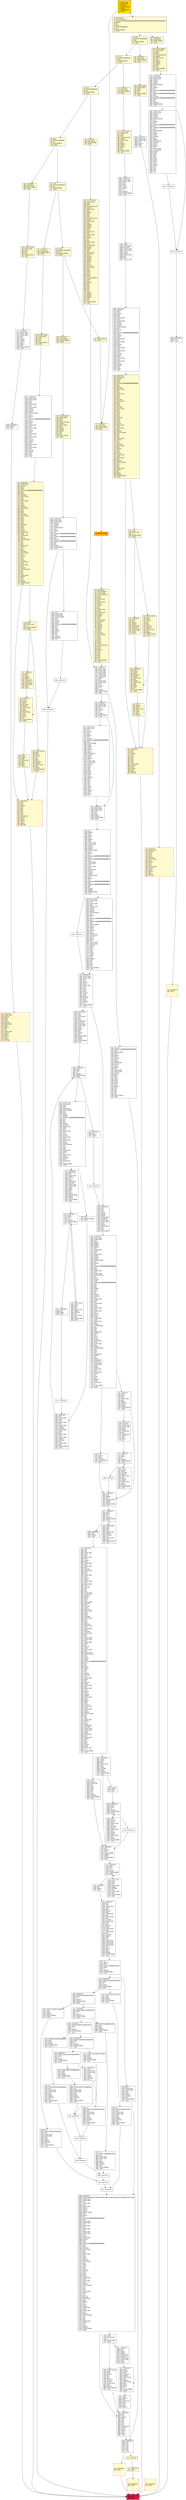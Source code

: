 digraph G {
bgcolor=transparent rankdir=UD;
node [shape=box style=filled color=black fillcolor=white fontname=arial fontcolor=black];
2152 [label="2152: JUMPDEST\l2153: POP\l2154: POP\l2155: PUSH1 0x40\l2157: DUP3\l2158: ADD\l2159: MLOAD\l2160: DUP2\l2161: PUSH1 0x02\l2163: ADD\l2164: PUSH1 0x00\l2166: POP\l2167: SSTORE\l2168: PUSH1 0x60\l2170: DUP3\l2171: ADD\l2172: MLOAD\l2173: DUP2\l2174: PUSH1 0x03\l2176: ADD\l2177: PUSH1 0x00\l2179: POP\l2180: SSTORE\l2181: SWAP1\l2182: POP\l2183: POP\l2184: PUSH1 0x02\l2186: PUSH1 0x03\l2188: PUSH1 0x01\l2190: PUSH1 0x00\l2192: POP\l2193: SLOAD\l2194: MUL\l2195: DUP2\l2196: ISZERO\l2197: PUSH2 0x0002\l2200: JUMPI\l" ];
133 [label="133: PUSH2 0x00c7\l" fillcolor=orange ];
2788 [label="2788: PUSH2 0x0100\l2791: DUP1\l2792: DUP4\l2793: SLOAD\l2794: DIV\l2795: MUL\l2796: DUP4\l2797: MSTORE\l2798: SWAP2\l2799: PUSH1 0x20\l2801: ADD\l2802: SWAP2\l2803: PUSH2 0x0b22\l2806: JUMP\l" ];
196 [label="196: JUMPDEST\l" fillcolor=lemonchiffon ];
1497 [label="1497: JUMPDEST\l1498: POP\l1499: SWAP1\l1500: JUMP\l" ];
756 [label="756: PUSH2 0x0100\l759: DUP1\l760: DUP4\l761: SLOAD\l762: DIV\l763: MUL\l764: DUP4\l765: MSTORE\l766: SWAP2\l767: PUSH1 0x20\l769: ADD\l770: SWAP2\l771: PUSH2 0x0332\l774: JUMP\l" fillcolor=lemonchiffon ];
1501 [label="1501: JUMPDEST\l" ];
2250 [label="2250: PUSH6 0x5af3107a4000\l2257: DUP2\l2258: DUP2\l2259: ISZERO\l2260: PUSH2 0x0002\l2263: JUMPI\l" ];
809 [label="809: DUP3\l810: SWAP1\l811: SUB\l812: PUSH1 0x1f\l814: AND\l815: DUP3\l816: ADD\l817: SWAP2\l" fillcolor=lemonchiffon ];
2358 [label="2358: PUSH7 0x2386f26fc10000\l2366: DUP2\l2367: DUP2\l2368: ISZERO\l2369: PUSH2 0x0002\l2372: JUMPI\l" ];
1348 [label="1348: JUMPDEST\l1349: DUP1\l1350: DUP3\l1351: GT\l1352: ISZERO\l1353: PUSH2 0x05fe\l1356: JUMPI\l" ];
3099 [label="3099: JUMPDEST\l3100: SWAP2\l3101: POP\l3102: SWAP1\l3103: POP\l3104: DUP1\l3105: PUSH1 0x00\l3107: ADD\l3108: PUSH1 0x00\l3110: SWAP1\l3111: SLOAD\l3112: SWAP1\l3113: PUSH2 0x0100\l3116: EXP\l3117: SWAP1\l3118: DIV\l3119: PUSH20 0xffffffffffffffffffffffffffffffffffffffff\l3140: AND\l3141: SWAP1\l3142: DUP1\l3143: PUSH1 0x01\l3145: ADD\l3146: PUSH1 0x00\l3148: POP\l3149: SWAP1\l3150: DUP1\l3151: PUSH1 0x02\l3153: ADD\l3154: PUSH1 0x00\l3156: POP\l3157: SLOAD\l3158: SWAP1\l3159: DUP1\l3160: PUSH1 0x03\l3162: ADD\l3163: PUSH1 0x00\l3165: POP\l3166: SLOAD\l3167: SWAP1\l3168: POP\l3169: DUP5\l3170: JUMP\l" ];
2531 [label="2531: PUSH8 0x8ac7230489e80000\l2540: DUP2\l2541: DUP2\l2542: ISZERO\l2543: PUSH2 0x0002\l2546: JUMPI\l" ];
775 [label="775: JUMPDEST\l776: DUP3\l777: ADD\l778: SWAP2\l779: SWAP1\l780: PUSH1 0x00\l782: MSTORE\l783: PUSH1 0x20\l785: PUSH1 0x00\l787: SHA3\l788: SWAP1\l" fillcolor=lemonchiffon ];
1441 [label="1441: JUMPDEST\l1442: PUSH1 0x1f\l1444: ADD\l1445: PUSH1 0x20\l1447: SWAP1\l1448: DIV\l1449: SWAP1\l1450: PUSH1 0x00\l1452: MSTORE\l1453: PUSH1 0x20\l1455: PUSH1 0x00\l1457: SHA3\l1458: SWAP1\l1459: DUP2\l1460: ADD\l1461: SWAP1\l1462: PUSH2 0x05dd\l1465: SWAP2\l1466: SWAP1\l1467: PUSH2 0x05bf\l1470: JUMP\l" ];
3053 [label="3053: JUMPDEST\l" ];
1357 [label="1357: PUSH1 0x00\l1359: PUSH1 0x00\l1361: DUP3\l1362: ADD\l1363: PUSH1 0x00\l1365: PUSH2 0x0100\l1368: EXP\l1369: DUP2\l1370: SLOAD\l1371: SWAP1\l1372: PUSH20 0xffffffffffffffffffffffffffffffffffffffff\l1393: MUL\l1394: NOT\l1395: AND\l1396: SWAP1\l1397: SSTORE\l1398: PUSH1 0x01\l1400: DUP3\l1401: ADD\l1402: PUSH1 0x00\l1404: POP\l1405: DUP1\l1406: SLOAD\l1407: PUSH1 0x01\l1409: DUP2\l1410: PUSH1 0x01\l1412: AND\l1413: ISZERO\l1414: PUSH2 0x0100\l1417: MUL\l1418: SUB\l1419: AND\l1420: PUSH1 0x02\l1422: SWAP1\l1423: DIV\l1424: PUSH1 0x00\l1426: DUP3\l1427: SSTORE\l1428: DUP1\l1429: PUSH1 0x1f\l1431: LT\l1432: PUSH2 0x05a1\l1435: JUMPI\l" ];
2841 [label="2841: DUP3\l2842: SWAP1\l2843: SUB\l2844: PUSH1 0x1f\l2846: AND\l2847: DUP3\l2848: ADD\l2849: SWAP2\l" ];
3054 [label="3054: JUMPDEST\l" ];
1785 [label="1785: DUP3\l1786: SLOAD\l1787: DUP3\l1788: SSTORE\l1789: SWAP2\l1790: PUSH1 0x01\l1792: ADD\l1793: SWAP2\l1794: SWAP1\l1795: PUSH1 0x01\l1797: ADD\l1798: SWAP1\l1799: PUSH2 0x06f0\l1802: JUMP\l" ];
2122 [label="2122: JUMPDEST\l2123: DUP1\l2124: DUP3\l2125: GT\l2126: ISZERO\l2127: PUSH2 0x0864\l2130: JUMPI\l" ];
123 [label="123: PUSH2 0x007f\l126: JUMP\l" fillcolor=lemonchiffon ];
1041 [label="1041: JUMPDEST\l1042: PUSH1 0x64\l1044: PUSH1 0x01\l1046: DUP7\l1047: MUL\l1048: DUP2\l1049: ISZERO\l1050: PUSH2 0x0002\l1053: JUMPI\l" ];
2472 [label="2472: PUSH8 0x0de0b6b3a7640000\l2481: DUP2\l2482: DUP2\l2483: ISZERO\l2484: PUSH2 0x0002\l2487: JUMPI\l" ];
2396 [label="2396: JUMPDEST\l2397: PUSH9 0x056bc75e2d63100000\l2407: DUP2\l2408: LT\l2409: ISZERO\l2410: PUSH2 0x0996\l2413: JUMPI\l" ];
1847 [label="1847: JUMPDEST\l1848: POP\l1849: POP\l1850: PUSH1 0x02\l1852: DUP3\l1853: ADD\l1854: PUSH1 0x00\l1856: POP\l1857: SLOAD\l1858: DUP2\l1859: PUSH1 0x02\l1861: ADD\l1862: PUSH1 0x00\l1864: POP\l1865: SSTORE\l1866: PUSH1 0x03\l1868: DUP3\l1869: ADD\l1870: PUSH1 0x00\l1872: POP\l1873: SLOAD\l1874: DUP2\l1875: PUSH1 0x03\l1877: ADD\l1878: PUSH1 0x00\l1880: POP\l1881: SSTORE\l1882: POP\l1883: POP\l1884: POP\l1885: PUSH1 0x80\l1887: PUSH1 0x40\l1889: MLOAD\l1890: SWAP1\l1891: DUP2\l1892: ADD\l1893: PUSH1 0x40\l1895: MSTORE\l1896: DUP1\l1897: CALLER\l1898: DUP2\l1899: MSTORE\l1900: PUSH1 0x20\l1902: ADD\l1903: DUP8\l1904: DUP2\l1905: MSTORE\l1906: PUSH1 0x20\l1908: ADD\l1909: DUP7\l1910: DUP2\l1911: MSTORE\l1912: PUSH1 0x20\l1914: ADD\l1915: TIMESTAMP\l1916: DUP2\l1917: MSTORE\l1918: PUSH1 0x20\l1920: ADD\l1921: POP\l1922: PUSH1 0x02\l1924: PUSH1 0x00\l1926: POP\l1927: PUSH1 0x00\l1929: DUP3\l1930: ADD\l1931: MLOAD\l1932: DUP2\l1933: PUSH1 0x00\l1935: ADD\l1936: PUSH1 0x00\l1938: PUSH2 0x0100\l1941: EXP\l1942: DUP2\l1943: SLOAD\l1944: DUP2\l1945: PUSH20 0xffffffffffffffffffffffffffffffffffffffff\l1966: MUL\l1967: NOT\l1968: AND\l1969: SWAP1\l1970: DUP4\l1971: MUL\l1972: OR\l1973: SWAP1\l1974: SSTORE\l1975: POP\l1976: PUSH1 0x20\l1978: DUP3\l1979: ADD\l1980: MLOAD\l1981: DUP2\l1982: PUSH1 0x01\l1984: ADD\l1985: PUSH1 0x00\l1987: POP\l1988: SWAP1\l1989: DUP1\l1990: MLOAD\l1991: SWAP1\l1992: PUSH1 0x20\l1994: ADD\l1995: SWAP1\l1996: DUP3\l1997: DUP1\l1998: SLOAD\l1999: PUSH1 0x01\l2001: DUP2\l2002: PUSH1 0x01\l2004: AND\l2005: ISZERO\l2006: PUSH2 0x0100\l2009: MUL\l2010: SUB\l2011: AND\l2012: PUSH1 0x02\l2014: SWAP1\l2015: DIV\l2016: SWAP1\l2017: PUSH1 0x00\l2019: MSTORE\l2020: PUSH1 0x20\l2022: PUSH1 0x00\l2024: SHA3\l2025: SWAP1\l2026: PUSH1 0x1f\l2028: ADD\l2029: PUSH1 0x20\l2031: SWAP1\l2032: DIV\l2033: DUP2\l2034: ADD\l2035: SWAP3\l2036: DUP3\l2037: PUSH1 0x1f\l2039: LT\l2040: PUSH2 0x080c\l2043: JUMPI\l" ];
1534 [label="1534: JUMPDEST\l1535: POP\l1536: SWAP1\l1537: JUMP\l" ];
2875 [label="2875: JUMPDEST\l2876: PUSH1 0x00\l2878: PUSH1 0x00\l2880: SWAP1\l2881: SLOAD\l2882: SWAP1\l2883: PUSH2 0x0100\l2886: EXP\l2887: SWAP1\l2888: DIV\l2889: PUSH20 0xffffffffffffffffffffffffffffffffffffffff\l2910: AND\l2911: PUSH20 0xffffffffffffffffffffffffffffffffffffffff\l2932: AND\l2933: CALLER\l2934: PUSH20 0xffffffffffffffffffffffffffffffffffffffff\l2955: AND\l2956: EQ\l2957: ISZERO\l2958: PUSH2 0x0bee\l2961: JUMPI\l" ];
967 [label="967: PUSH1 0x01\l969: PUSH1 0x00\l971: POP\l972: SLOAD\l973: DUP6\l974: SUB\l975: SWAP4\l976: POP\l977: CALLER\l978: PUSH20 0xffffffffffffffffffffffffffffffffffffffff\l999: AND\l1000: PUSH2 0x08fc\l1003: DUP6\l1004: SWAP1\l1005: DUP2\l1006: ISZERO\l1007: MUL\l1008: SWAP1\l1009: PUSH1 0x40\l1011: MLOAD\l1012: DUP1\l1013: SWAP1\l1014: POP\l1015: PUSH1 0x00\l1017: PUSH1 0x40\l1019: MLOAD\l1020: DUP1\l1021: DUP4\l1022: SUB\l1023: DUP2\l1024: DUP6\l1025: DUP9\l1026: DUP9\l1027: CALL\l1028: SWAP4\l1029: POP\l1030: POP\l1031: POP\l1032: POP\l1033: POP\l1034: DUP4\l1035: DUP6\l1036: SUB\l1037: SWAP5\l1038: POP\l1039: DUP5\l1040: POP\l" ];
404 [label="404: DUP1\l405: PUSH1 0x1f\l407: LT\l408: PUSH2 0x01af\l411: JUMPI\l" fillcolor=lemonchiffon ];
818 [label="818: JUMPDEST\l819: POP\l820: POP\l821: SWAP6\l822: POP\l823: POP\l824: POP\l825: POP\l826: POP\l827: POP\l828: PUSH1 0x40\l830: MLOAD\l831: DUP1\l832: SWAP2\l833: SUB\l834: SWAP1\l835: RETURN\l" fillcolor=lemonchiffon shape=Msquare color=crimson ];
3192 [label="3192: JUMPDEST\l3193: PUSH1 0x02\l3195: PUSH1 0x00\l3197: POP\l3198: DUP1\l3199: PUSH1 0x00\l3201: ADD\l3202: PUSH1 0x00\l3204: SWAP1\l3205: SLOAD\l3206: SWAP1\l3207: PUSH2 0x0100\l3210: EXP\l3211: SWAP1\l3212: DIV\l3213: PUSH20 0xffffffffffffffffffffffffffffffffffffffff\l3234: AND\l3235: SWAP1\l3236: DUP1\l3237: PUSH1 0x01\l3239: ADD\l3240: PUSH1 0x00\l3242: POP\l3243: SWAP1\l3244: DUP1\l3245: PUSH1 0x02\l3247: ADD\l3248: PUSH1 0x00\l3250: POP\l3251: SLOAD\l3252: SWAP1\l3253: DUP1\l3254: PUSH1 0x03\l3256: ADD\l3257: PUSH1 0x00\l3259: POP\l3260: SLOAD\l3261: SWAP1\l3262: POP\l3263: DUP5\l3264: JUMP\l" ];
3397 [label="3397: EXIT BLOCK\l" fillcolor=crimson ];
79 [label="79: DUP1\l80: PUSH4 0xb66a323c\l85: EQ\l86: PUSH2 0x01ec\l89: JUMPI\l" fillcolor=lemonchiffon ];
136 [label="136: JUMPDEST\l137: PUSH2 0x00c4\l140: PUSH1 0x00\l142: CALLDATASIZE\l143: DUP1\l144: DUP1\l145: PUSH1 0x1f\l147: ADD\l148: PUSH1 0x20\l150: DUP1\l151: SWAP2\l152: DIV\l153: MUL\l154: PUSH1 0x20\l156: ADD\l157: PUSH1 0x40\l159: MLOAD\l160: SWAP1\l161: DUP2\l162: ADD\l163: PUSH1 0x40\l165: MSTORE\l166: DUP1\l167: SWAP4\l168: SWAP3\l169: SWAP2\l170: SWAP1\l171: DUP2\l172: DUP2\l173: MSTORE\l174: PUSH1 0x20\l176: ADD\l177: DUP4\l178: DUP4\l179: DUP1\l180: DUP3\l181: DUP5\l182: CALLDATACOPY\l183: DUP3\l184: ADD\l185: SWAP2\l186: POP\l187: POP\l188: POP\l189: POP\l190: POP\l191: POP\l192: PUSH2 0x0361\l195: JUMP\l" fillcolor=lemonchiffon ];
2131 [label="2131: PUSH1 0x00\l2133: DUP2\l2134: DUP2\l2135: POP\l2136: PUSH1 0x00\l2138: SWAP1\l2139: SSTORE\l2140: POP\l2141: PUSH1 0x01\l2143: ADD\l2144: PUSH2 0x084a\l2147: JUMP\l" ];
248 [label="248: JUMPDEST\l249: PUSH1 0x40\l251: MLOAD\l252: DUP1\l253: DUP3\l254: DUP2\l255: MSTORE\l256: PUSH1 0x20\l258: ADD\l259: SWAP2\l260: POP\l261: POP\l262: PUSH1 0x40\l264: MLOAD\l265: DUP1\l266: SWAP2\l267: SUB\l268: SWAP1\l269: RETURN\l" fillcolor=lemonchiffon shape=Msquare color=crimson ];
1804 [label="1804: JUMPDEST\l1805: POP\l1806: SWAP1\l1807: POP\l1808: PUSH2 0x0737\l1811: SWAP2\l1812: SWAP1\l1813: PUSH2 0x0719\l1816: JUMP\l" ];
68 [label="68: DUP1\l69: PUSH4 0x7842c52d\l74: EQ\l75: PUSH2 0x010e\l78: JUMPI\l" fillcolor=lemonchiffon ];
1054 [label="1054: DIV\l1055: SWAP3\l1056: POP\l1057: DUP3\l1058: DUP6\l1059: SUB\l1060: SWAP2\l1061: POP\l1062: PUSH1 0x00\l1064: PUSH1 0x00\l1066: SWAP1\l1067: SLOAD\l1068: SWAP1\l1069: PUSH2 0x0100\l1072: EXP\l1073: SWAP1\l1074: DIV\l1075: PUSH20 0xffffffffffffffffffffffffffffffffffffffff\l1096: AND\l1097: PUSH20 0xffffffffffffffffffffffffffffffffffffffff\l1118: AND\l1119: PUSH1 0x02\l1121: PUSH1 0x00\l1123: POP\l1124: PUSH1 0x00\l1126: ADD\l1127: PUSH1 0x00\l1129: SWAP1\l1130: SLOAD\l1131: SWAP1\l1132: PUSH2 0x0100\l1135: EXP\l1136: SWAP1\l1137: DIV\l1138: PUSH20 0xffffffffffffffffffffffffffffffffffffffff\l1159: AND\l1160: PUSH20 0xffffffffffffffffffffffffffffffffffffffff\l1181: AND\l1182: EQ\l1183: ISZERO\l1184: ISZERO\l1185: PUSH2 0x050a\l1188: JUMPI\l" ];
641 [label="641: JUMPDEST\l642: PUSH1 0x40\l644: MLOAD\l645: DUP1\l646: DUP6\l647: PUSH20 0xffffffffffffffffffffffffffffffffffffffff\l668: AND\l669: DUP2\l670: MSTORE\l671: PUSH1 0x20\l673: ADD\l674: DUP1\l675: PUSH1 0x20\l677: ADD\l678: DUP5\l679: DUP2\l680: MSTORE\l681: PUSH1 0x20\l683: ADD\l684: DUP4\l685: DUP2\l686: MSTORE\l687: PUSH1 0x20\l689: ADD\l690: DUP3\l691: DUP2\l692: SUB\l693: DUP3\l694: MSTORE\l695: DUP6\l696: DUP2\l697: DUP2\l698: SLOAD\l699: PUSH1 0x01\l701: DUP2\l702: PUSH1 0x01\l704: AND\l705: ISZERO\l706: PUSH2 0x0100\l709: MUL\l710: SUB\l711: AND\l712: PUSH1 0x02\l714: SWAP1\l715: DIV\l716: DUP2\l717: MSTORE\l718: PUSH1 0x20\l720: ADD\l721: SWAP2\l722: POP\l723: DUP1\l724: SLOAD\l725: PUSH1 0x01\l727: DUP2\l728: PUSH1 0x01\l730: AND\l731: ISZERO\l732: PUSH2 0x0100\l735: MUL\l736: SUB\l737: AND\l738: PUSH1 0x02\l740: SWAP1\l741: DIV\l742: DUP1\l743: ISZERO\l744: PUSH2 0x0332\l747: JUMPI\l" fillcolor=lemonchiffon ];
1826 [label="1826: PUSH1 0x00\l1828: DUP2\l1829: DUP2\l1830: POP\l1831: PUSH1 0x00\l1833: SWAP1\l1834: SSTORE\l1835: POP\l1836: PUSH1 0x01\l1838: ADD\l1839: PUSH2 0x0719\l1842: JUMP\l" ];
199 [label="199: JUMPDEST\l200: STOP\l" fillcolor=lemonchiffon shape=Msquare color=crimson ];
201 [label="201: JUMPDEST\l202: CALLVALUE\l203: PUSH2 0x0002\l206: JUMPI\l" fillcolor=lemonchiffon ];
498 [label="498: PUSH2 0x0245\l501: PUSH1 0x04\l503: DUP1\l504: DUP1\l505: CALLDATALOAD\l506: SWAP1\l507: PUSH1 0x20\l509: ADD\l510: SWAP1\l511: DUP3\l512: ADD\l513: DUP1\l514: CALLDATALOAD\l515: SWAP1\l516: PUSH1 0x20\l518: ADD\l519: SWAP2\l520: SWAP2\l521: SWAP1\l522: DUP1\l523: DUP1\l524: PUSH1 0x1f\l526: ADD\l527: PUSH1 0x20\l529: DUP1\l530: SWAP2\l531: DIV\l532: MUL\l533: PUSH1 0x20\l535: ADD\l536: PUSH1 0x40\l538: MLOAD\l539: SWAP1\l540: DUP2\l541: ADD\l542: PUSH1 0x40\l544: MSTORE\l545: DUP1\l546: SWAP4\l547: SWAP3\l548: SWAP2\l549: SWAP1\l550: DUP2\l551: DUP2\l552: MSTORE\l553: PUSH1 0x20\l555: ADD\l556: DUP4\l557: DUP4\l558: DUP1\l559: DUP3\l560: DUP5\l561: CALLDATACOPY\l562: DUP3\l563: ADD\l564: SWAP2\l565: POP\l566: POP\l567: POP\l568: POP\l569: POP\l570: POP\l571: SWAP1\l572: SWAP1\l573: SWAP2\l574: SWAP1\l575: POP\l576: POP\l577: PUSH2 0x0361\l580: JUMP\l" fillcolor=lemonchiffon ];
589 [label="589: PUSH2 0x0259\l592: PUSH1 0x04\l594: DUP1\l595: POP\l596: POP\l597: PUSH2 0x0c63\l600: JUMP\l" fillcolor=lemonchiffon ];
2286 [label="2286: JUMPDEST\l2287: PUSH8 0x0de0b6b3a7640000\l2296: DUP2\l2297: LT\l2298: ISZERO\l2299: PUSH2 0x0925\l2302: JUMPI\l" ];
1318 [label="1318: PUSH1 0x04\l1320: MUL\l1321: DUP2\l1322: PUSH1 0x04\l1324: MUL\l1325: DUP4\l1326: PUSH1 0x00\l1328: MSTORE\l1329: PUSH1 0x20\l1331: PUSH1 0x00\l1333: SHA3\l1334: SWAP2\l1335: DUP3\l1336: ADD\l1337: SWAP2\l1338: ADD\l1339: PUSH2 0x0602\l1342: SWAP2\l1343: SWAP1\l1344: PUSH2 0x0544\l1347: JUMP\l" ];
2087 [label="2087: DUP3\l2088: MLOAD\l2089: DUP3\l2090: PUSH1 0x00\l2092: POP\l2093: SSTORE\l2094: SWAP2\l2095: PUSH1 0x20\l2097: ADD\l2098: SWAP2\l2099: SWAP1\l2100: PUSH1 0x01\l2102: ADD\l2103: SWAP1\l2104: PUSH2 0x081e\l2107: JUMP\l" ];
2850 [label="2850: JUMPDEST\l2851: POP\l2852: POP\l2853: SWAP5\l2854: POP\l2855: POP\l2856: POP\l2857: POP\l2858: POP\l2859: PUSH1 0x40\l2861: MLOAD\l2862: DUP1\l2863: SWAP2\l2864: SUB\l2865: SWAP1\l2866: LOG1\l" ];
3397 [label="3397: JUMPDEST\l3398: POP\l3399: JUMP\l" ];
1561 [label="1561: JUMPDEST\l1562: PUSH1 0x02\l1564: PUSH1 0x00\l1566: POP\l1567: SWAP1\l1568: SWAP2\l1569: SWAP1\l1570: SWAP2\l1571: POP\l1572: PUSH1 0x00\l1574: DUP3\l1575: ADD\l1576: PUSH1 0x00\l1578: SWAP1\l1579: SLOAD\l1580: SWAP1\l1581: PUSH2 0x0100\l1584: EXP\l1585: SWAP1\l1586: DIV\l1587: PUSH20 0xffffffffffffffffffffffffffffffffffffffff\l1608: AND\l1609: DUP2\l1610: PUSH1 0x00\l1612: ADD\l1613: PUSH1 0x00\l1615: PUSH2 0x0100\l1618: EXP\l1619: DUP2\l1620: SLOAD\l1621: DUP2\l1622: PUSH20 0xffffffffffffffffffffffffffffffffffffffff\l1643: MUL\l1644: NOT\l1645: AND\l1646: SWAP1\l1647: DUP4\l1648: MUL\l1649: OR\l1650: SWAP1\l1651: SSTORE\l1652: POP\l1653: PUSH1 0x01\l1655: DUP3\l1656: ADD\l1657: PUSH1 0x00\l1659: POP\l1660: DUP2\l1661: PUSH1 0x01\l1663: ADD\l1664: PUSH1 0x00\l1666: POP\l1667: SWAP1\l1668: DUP1\l1669: SLOAD\l1670: PUSH1 0x01\l1672: DUP2\l1673: PUSH1 0x01\l1675: AND\l1676: ISZERO\l1677: PUSH2 0x0100\l1680: MUL\l1681: SUB\l1682: AND\l1683: PUSH1 0x02\l1685: SWAP1\l1686: DIV\l1687: DUP3\l1688: DUP1\l1689: SLOAD\l1690: PUSH1 0x01\l1692: DUP2\l1693: PUSH1 0x01\l1695: AND\l1696: ISZERO\l1697: PUSH2 0x0100\l1700: MUL\l1701: SUB\l1702: AND\l1703: PUSH1 0x02\l1705: SWAP1\l1706: DIV\l1707: SWAP1\l1708: PUSH1 0x00\l1710: MSTORE\l1711: PUSH1 0x20\l1713: PUSH1 0x00\l1715: SHA3\l1716: SWAP1\l1717: PUSH1 0x1f\l1719: ADD\l1720: PUSH1 0x20\l1722: SWAP1\l1723: DIV\l1724: DUP2\l1725: ADD\l1726: SWAP3\l1727: DUP3\l1728: PUSH1 0x1f\l1730: LT\l1731: PUSH2 0x06cf\l1734: JUMPI\l" ];
3083 [label="3083: SWAP1\l3084: PUSH1 0x00\l3086: MSTORE\l3087: PUSH1 0x20\l3089: PUSH1 0x00\l3091: SHA3\l3092: SWAP1\l3093: PUSH1 0x04\l3095: MUL\l3096: ADD\l3097: PUSH1 0x00\l" ];
1758 [label="1758: PUSH1 0x00\l1760: MSTORE\l1761: PUSH1 0x20\l1763: PUSH1 0x00\l1765: SHA3\l1766: SWAP2\l1767: PUSH1 0x1f\l1769: ADD\l1770: PUSH1 0x20\l1772: SWAP1\l1773: DIV\l1774: DUP3\l1775: ADD\l" ];
207 [label="207: PUSH2 0x00e4\l210: PUSH1 0x04\l212: DUP1\l213: DUP1\l214: CALLDATALOAD\l215: SWAP1\l216: PUSH1 0x20\l218: ADD\l219: SWAP1\l220: SWAP2\l221: SWAP1\l222: POP\l223: POP\l224: PUSH2 0x0b3b\l227: JUMP\l" fillcolor=lemonchiffon ];
228 [label="228: JUMPDEST\l229: STOP\l" fillcolor=lemonchiffon shape=Msquare color=crimson ];
492 [label="492: JUMPDEST\l493: CALLVALUE\l494: PUSH2 0x0002\l497: JUMPI\l" fillcolor=lemonchiffon ];
892 [label="892: CALLER\l893: PUSH20 0xffffffffffffffffffffffffffffffffffffffff\l914: AND\l915: PUSH2 0x08fc\l918: DUP7\l919: SWAP1\l920: DUP2\l921: ISZERO\l922: MUL\l923: SWAP1\l924: PUSH1 0x40\l926: MLOAD\l927: DUP1\l928: SWAP1\l929: POP\l930: PUSH1 0x00\l932: PUSH1 0x40\l934: MLOAD\l935: DUP1\l936: DUP4\l937: SUB\l938: DUP2\l939: DUP6\l940: DUP9\l941: DUP9\l942: CALL\l943: SWAP4\l944: POP\l945: POP\l946: POP\l947: POP\l948: POP\l949: PUSH2 0x0b33\l952: JUMP\l" ];
2303 [label="2303: PUSH7 0x038d7ea4c68000\l2311: DUP2\l2312: DUP2\l2313: ISZERO\l2314: PUSH2 0x0002\l2317: JUMPI\l" ];
2454 [label="2454: JUMPDEST\l2455: PUSH9 0x3635c9adc5dea00000\l2465: DUP2\l2466: LT\l2467: ISZERO\l2468: PUSH2 0x09d0\l2471: JUMPI\l" ];
1743 [label="1743: JUMPDEST\l1744: DUP3\l1745: DUP1\l1746: ADD\l1747: PUSH1 0x01\l1749: ADD\l1750: DUP6\l1751: SSTORE\l1752: DUP3\l1753: ISZERO\l1754: PUSH2 0x070c\l1757: JUMPI\l" ];
230 [label="230: JUMPDEST\l231: CALLVALUE\l232: PUSH2 0x0002\l235: JUMPI\l" fillcolor=lemonchiffon ];
3171 [label="3171: JUMPDEST\l3172: PUSH1 0x00\l3174: PUSH1 0x06\l3176: PUSH1 0x00\l3178: POP\l3179: DUP1\l3180: SLOAD\l3181: SWAP1\l3182: POP\l3183: SWAP1\l3184: POP\l3185: PUSH2 0x0c75\l3188: JUMP\l" ];
2588 [label="2588: JUMPDEST\l2589: PUSH32 0x66dd2fa17295ffce5da0fb78b9a7146bc2c19cfbab9752e98fd016cfde14e0de\l2622: PUSH1 0x02\l2624: PUSH1 0x00\l2626: POP\l2627: PUSH1 0x00\l2629: ADD\l2630: PUSH1 0x00\l2632: SWAP1\l2633: SLOAD\l2634: SWAP1\l2635: PUSH2 0x0100\l2638: EXP\l2639: SWAP1\l2640: DIV\l2641: PUSH20 0xffffffffffffffffffffffffffffffffffffffff\l2662: AND\l2663: PUSH1 0x02\l2665: PUSH1 0x00\l2667: POP\l2668: PUSH1 0x01\l2670: ADD\l2671: PUSH1 0x00\l2673: POP\l2674: PUSH1 0x01\l2676: PUSH1 0x00\l2678: POP\l2679: SLOAD\l2680: PUSH1 0x40\l2682: MLOAD\l2683: DUP1\l2684: DUP5\l2685: PUSH20 0xffffffffffffffffffffffffffffffffffffffff\l2706: AND\l2707: DUP2\l2708: MSTORE\l2709: PUSH1 0x20\l2711: ADD\l2712: DUP1\l2713: PUSH1 0x20\l2715: ADD\l2716: DUP4\l2717: DUP2\l2718: MSTORE\l2719: PUSH1 0x20\l2721: ADD\l2722: DUP3\l2723: DUP2\l2724: SUB\l2725: DUP3\l2726: MSTORE\l2727: DUP5\l2728: DUP2\l2729: DUP2\l2730: SLOAD\l2731: PUSH1 0x01\l2733: DUP2\l2734: PUSH1 0x01\l2736: AND\l2737: ISZERO\l2738: PUSH2 0x0100\l2741: MUL\l2742: SUB\l2743: AND\l2744: PUSH1 0x02\l2746: SWAP1\l2747: DIV\l2748: DUP2\l2749: MSTORE\l2750: PUSH1 0x20\l2752: ADD\l2753: SWAP2\l2754: POP\l2755: DUP1\l2756: SLOAD\l2757: PUSH1 0x01\l2759: DUP2\l2760: PUSH1 0x01\l2762: AND\l2763: ISZERO\l2764: PUSH2 0x0100\l2767: MUL\l2768: SUB\l2769: AND\l2770: PUSH1 0x02\l2772: SWAP1\l2773: DIV\l2774: DUP1\l2775: ISZERO\l2776: PUSH2 0x0b22\l2779: JUMPI\l" ];
297 [label="297: JUMPDEST\l298: PUSH1 0x40\l300: MLOAD\l301: DUP1\l302: DUP6\l303: PUSH20 0xffffffffffffffffffffffffffffffffffffffff\l324: AND\l325: DUP2\l326: MSTORE\l327: PUSH1 0x20\l329: ADD\l330: DUP1\l331: PUSH1 0x20\l333: ADD\l334: DUP5\l335: DUP2\l336: MSTORE\l337: PUSH1 0x20\l339: ADD\l340: DUP4\l341: DUP2\l342: MSTORE\l343: PUSH1 0x20\l345: ADD\l346: DUP3\l347: DUP2\l348: SUB\l349: DUP3\l350: MSTORE\l351: DUP6\l352: DUP2\l353: DUP2\l354: SLOAD\l355: PUSH1 0x01\l357: DUP2\l358: PUSH1 0x01\l360: AND\l361: ISZERO\l362: PUSH2 0x0100\l365: MUL\l366: SUB\l367: AND\l368: PUSH1 0x02\l370: SWAP1\l371: DIV\l372: DUP2\l373: MSTORE\l374: PUSH1 0x20\l376: ADD\l377: SWAP2\l378: POP\l379: DUP1\l380: SLOAD\l381: PUSH1 0x01\l383: DUP2\l384: PUSH1 0x01\l386: AND\l387: ISZERO\l388: PUSH2 0x0100\l391: MUL\l392: SUB\l393: AND\l394: PUSH1 0x02\l396: SWAP1\l397: DIV\l398: DUP1\l399: ISZERO\l400: PUSH2 0x01da\l403: JUMPI\l" fillcolor=lemonchiffon ];
1436 [label="1436: POP\l1437: PUSH2 0x05de\l1440: JUMP\l" ];
2201 [label="2201: DIV\l2202: SWAP1\l2203: POP\l2204: PUSH7 0x2386f26fc10000\l2212: DUP2\l2213: LT\l2214: ISZERO\l2215: PUSH2 0x08b9\l2218: JUMPI\l" ];
1776 [label="1776: JUMPDEST\l1777: DUP3\l1778: DUP2\l1779: GT\l1780: ISZERO\l1781: PUSH2 0x070b\l1784: JUMPI\l" ];
629 [label="629: PUSH2 0x0281\l632: PUSH1 0x04\l634: DUP1\l635: POP\l636: POP\l637: PUSH2 0x0c78\l640: JUMP\l" fillcolor=lemonchiffon ];
0 [label="0: PUSH1 0x60\l2: PUSH1 0x40\l4: MSTORE\l5: CALLDATASIZE\l6: ISZERO\l7: PUSH2 0x007f\l10: JUMPI\l" fillcolor=lemonchiffon shape=Msquare fillcolor=gold ];
3396 [label="3396: JUMPDEST\l" ];
1735 [label="1735: DUP1\l1736: SLOAD\l1737: DUP6\l1738: SSTORE\l1739: PUSH2 0x070c\l1742: JUMP\l" ];
2414 [label="2414: PUSH8 0x016345785d8a0000\l2423: DUP2\l2424: DUP2\l2425: ISZERO\l2426: PUSH2 0x0002\l2429: JUMPI\l" ];
3395 [label="3395: JUMPDEST\l" ];
270 [label="270: JUMPDEST\l271: CALLVALUE\l272: PUSH2 0x0002\l275: JUMPI\l" fillcolor=lemonchiffon ];
90 [label="90: DUP1\l91: PUSH4 0xc8fdc891\l96: EQ\l97: PUSH2 0x0247\l100: JUMPI\l" fillcolor=lemonchiffon ];
112 [label="112: DUP1\l113: PUSH4 0xf2fde38b\l118: EQ\l119: PUSH2 0x0344\l122: JUMPI\l" fillcolor=lemonchiffon ];
2430 [label="2430: DIV\l2431: PUSH8 0x016345785d8a0000\l2440: MUL\l2441: PUSH1 0x01\l2443: PUSH1 0x00\l2445: POP\l2446: DUP2\l2447: SWAP1\l2448: SSTORE\l2449: POP\l2450: PUSH2 0x0a18\l2453: JUMP\l" ];
3058 [label="3058: JUMPDEST\l3059: PUSH1 0x01\l3061: PUSH1 0x00\l3063: POP\l3064: SLOAD\l3065: DUP2\l3066: JUMP\l" ];
953 [label="953: JUMPDEST\l954: PUSH1 0x01\l956: PUSH1 0x00\l958: POP\l959: SLOAD\l960: DUP6\l961: GT\l962: ISZERO\l963: PUSH2 0x0411\l966: JUMPI\l" ];
1291 [label="1291: JUMPDEST\l1292: PUSH1 0x06\l1294: PUSH1 0x00\l1296: POP\l1297: DUP1\l1298: SLOAD\l1299: DUP1\l1300: PUSH1 0x01\l1302: ADD\l1303: DUP3\l1304: DUP2\l1305: DUP2\l1306: SLOAD\l1307: DUP2\l1308: DUP4\l1309: SSTORE\l1310: DUP2\l1311: DUP2\l1312: ISZERO\l1313: GT\l1314: PUSH2 0x0603\l1317: JUMPI\l" ];
2075 [label="2075: SWAP2\l2076: DUP3\l2077: ADD\l" ];
1189 [label="1189: PUSH1 0x02\l1191: PUSH1 0x00\l1193: POP\l1194: PUSH1 0x00\l1196: ADD\l1197: PUSH1 0x00\l1199: SWAP1\l1200: SLOAD\l1201: SWAP1\l1202: PUSH2 0x0100\l1205: EXP\l1206: SWAP1\l1207: DIV\l1208: PUSH20 0xffffffffffffffffffffffffffffffffffffffff\l1229: AND\l1230: PUSH20 0xffffffffffffffffffffffffffffffffffffffff\l1251: AND\l1252: PUSH2 0x08fc\l1255: DUP4\l1256: SWAP1\l1257: DUP2\l1258: ISZERO\l1259: MUL\l1260: SWAP1\l1261: PUSH1 0x40\l1263: MLOAD\l1264: DUP1\l1265: SWAP1\l1266: POP\l1267: PUSH1 0x00\l1269: PUSH1 0x40\l1271: MLOAD\l1272: DUP1\l1273: DUP4\l1274: SUB\l1275: DUP2\l1276: DUP6\l1277: DUP9\l1278: DUP9\l1279: CALL\l1280: SWAP4\l1281: POP\l1282: POP\l1283: POP\l1284: POP\l1285: POP\l1286: PUSH2 0x050b\l1289: JUMP\l" ];
1480 [label="1480: PUSH1 0x00\l1482: DUP2\l1483: DUP2\l1484: POP\l1485: PUSH1 0x00\l1487: SWAP1\l1488: SSTORE\l1489: POP\l1490: PUSH1 0x01\l1492: ADD\l1493: PUSH2 0x05bf\l1496: JUMP\l" ];
2078 [label="2078: JUMPDEST\l2079: DUP3\l2080: DUP2\l2081: GT\l2082: ISZERO\l2083: PUSH2 0x083c\l2086: JUMPI\l" ];
2512 [label="2512: JUMPDEST\l2513: PUSH10 0x021e19e0c9bab2400000\l2524: DUP2\l2525: LT\l2526: ISZERO\l2527: PUSH2 0x0a0b\l2530: JUMPI\l" ];
2219 [label="2219: DUP1\l2220: PUSH1 0x01\l2222: PUSH1 0x00\l2224: POP\l2225: DUP2\l2226: SWAP1\l2227: SSTORE\l2228: POP\l2229: PUSH2 0x0a1c\l2232: JUMP\l" ];
11 [label="11: PUSH1 0x00\l13: CALLDATALOAD\l14: PUSH29 0x0100000000000000000000000000000000000000000000000000000000\l44: SWAP1\l45: DIV\l46: DUP1\l47: PUSH4 0x0eb3f5a0\l52: EQ\l53: PUSH2 0x00c9\l56: JUMPI\l" fillcolor=lemonchiffon ];
2109 [label="2109: JUMPDEST\l2110: POP\l2111: SWAP1\l2112: POP\l2113: PUSH2 0x0868\l2116: SWAP2\l2117: SWAP1\l2118: PUSH2 0x084a\l2121: JUMP\l" ];
2488 [label="2488: DIV\l2489: PUSH8 0x0de0b6b3a7640000\l2498: MUL\l2499: PUSH1 0x01\l2501: PUSH1 0x00\l2503: POP\l2504: DUP2\l2505: SWAP1\l2506: SSTORE\l2507: POP\l2508: PUSH2 0x0a17\l2511: JUMP\l" ];
2060 [label="2060: JUMPDEST\l2061: DUP3\l2062: DUP1\l2063: ADD\l2064: PUSH1 0x01\l2066: ADD\l2067: DUP6\l2068: SSTORE\l2069: DUP3\l2070: ISZERO\l2071: PUSH2 0x083d\l2074: JUMPI\l" ];
101 [label="101: DUP1\l102: PUSH4 0xe40d0ac3\l107: EQ\l108: PUSH2 0x026f\l111: JUMPI\l" fillcolor=lemonchiffon ];
1539 [label="1539: JUMPDEST\l1540: POP\l1541: POP\l1542: POP\l1543: SWAP2\l1544: SWAP1\l1545: SWAP1\l1546: PUSH1 0x00\l1548: MSTORE\l1549: PUSH1 0x20\l1551: PUSH1 0x00\l1553: SHA3\l1554: SWAP1\l1555: PUSH1 0x04\l1557: MUL\l1558: ADD\l1559: PUSH1 0x00\l" ];
2962 [label="2962: PUSH1 0x00\l2964: PUSH1 0x00\l2966: SWAP1\l2967: SLOAD\l2968: SWAP1\l2969: PUSH2 0x0100\l2972: EXP\l2973: SWAP1\l2974: DIV\l2975: PUSH20 0xffffffffffffffffffffffffffffffffffffffff\l2996: AND\l2997: PUSH20 0xffffffffffffffffffffffffffffffffffffffff\l3018: AND\l3019: PUSH2 0x08fc\l3022: DUP3\l3023: SWAP1\l3024: DUP2\l3025: ISZERO\l3026: MUL\l3027: SWAP1\l3028: PUSH1 0x40\l3030: MLOAD\l3031: DUP1\l3032: SWAP1\l3033: POP\l3034: PUSH1 0x00\l3036: PUSH1 0x40\l3038: MLOAD\l3039: DUP1\l3040: DUP4\l3041: SUB\l3042: DUP2\l3043: DUP6\l3044: DUP9\l3045: DUP9\l3046: CALL\l3047: SWAP4\l3048: POP\l3049: POP\l3050: POP\l3051: POP\l3052: POP\l" ];
57 [label="57: DUP1\l58: PUSH4 0x64325ddb\l63: EQ\l64: PUSH2 0x00e6\l67: JUMPI\l" fillcolor=lemonchiffon ];
474 [label="474: JUMPDEST\l475: POP\l476: POP\l477: SWAP6\l478: POP\l479: POP\l480: POP\l481: POP\l482: POP\l483: POP\l484: PUSH1 0x40\l486: MLOAD\l487: DUP1\l488: SWAP2\l489: SUB\l490: SWAP1\l491: RETURN\l" fillcolor=lemonchiffon shape=Msquare color=crimson ];
1502 [label="1502: JUMPDEST\l1503: POP\l1504: PUSH1 0x02\l1506: DUP3\l1507: ADD\l1508: PUSH1 0x00\l1510: POP\l1511: PUSH1 0x00\l1513: SWAP1\l1514: SSTORE\l1515: PUSH1 0x03\l1517: DUP3\l1518: ADD\l1519: PUSH1 0x00\l1521: POP\l1522: PUSH1 0x00\l1524: SWAP1\l1525: SSTORE\l1526: POP\l1527: PUSH1 0x04\l1529: ADD\l1530: PUSH2 0x0544\l1533: JUMP\l" ];
2341 [label="2341: JUMPDEST\l2342: PUSH8 0x8ac7230489e80000\l2351: DUP2\l2352: LT\l2353: ISZERO\l2354: PUSH2 0x095c\l2357: JUMPI\l" ];
2547 [label="2547: DIV\l2548: PUSH8 0x8ac7230489e80000\l2557: MUL\l2558: PUSH1 0x01\l2560: PUSH1 0x00\l2562: POP\l2563: DUP2\l2564: SWAP1\l2565: SSTORE\l2566: POP\l2567: PUSH2 0x0a16\l2570: JUMP\l" ];
2780 [label="2780: DUP1\l2781: PUSH1 0x1f\l2783: LT\l2784: PUSH2 0x0af7\l2787: JUMPI\l" ];
2148 [label="2148: JUMPDEST\l2149: POP\l2150: SWAP1\l2151: JUMP\l" ];
431 [label="431: JUMPDEST\l432: DUP3\l433: ADD\l434: SWAP2\l435: SWAP1\l436: PUSH1 0x00\l438: MSTORE\l439: PUSH1 0x20\l441: PUSH1 0x00\l443: SHA3\l444: SWAP1\l" fillcolor=lemonchiffon ];
2373 [label="2373: DIV\l2374: PUSH7 0x2386f26fc10000\l2382: MUL\l2383: PUSH1 0x01\l2385: PUSH1 0x00\l2387: POP\l2388: DUP2\l2389: SWAP1\l2390: SSTORE\l2391: POP\l2392: PUSH2 0x0a19\l2395: JUMP\l" ];
276 [label="276: PUSH2 0x0129\l279: PUSH1 0x04\l281: DUP1\l282: DUP1\l283: CALLDATALOAD\l284: SWAP1\l285: PUSH1 0x20\l287: ADD\l288: SWAP1\l289: SWAP2\l290: SWAP1\l291: POP\l292: POP\l293: PUSH2 0x0bfb\l296: JUMP\l" fillcolor=lemonchiffon ];
445 [label="445: JUMPDEST\l446: DUP2\l447: SLOAD\l448: DUP2\l449: MSTORE\l450: SWAP1\l451: PUSH1 0x01\l453: ADD\l454: SWAP1\l455: PUSH1 0x20\l457: ADD\l458: DUP1\l459: DUP4\l460: GT\l461: PUSH2 0x01bd\l464: JUMPI\l" fillcolor=lemonchiffon ];
3189 [label="3189: JUMPDEST\l3190: SWAP1\l3191: JUMP\l" ];
1803 [label="1803: JUMPDEST\l" ];
1290 [label="1290: JUMPDEST\l" ];
3055 [label="3055: JUMPDEST\l3056: POP\l3057: JUMP\l" ];
863 [label="863: JUMPDEST\l864: STOP\l" fillcolor=lemonchiffon shape=Msquare color=crimson ];
236 [label="236: PUSH2 0x00f8\l239: PUSH1 0x04\l241: DUP1\l242: POP\l243: POP\l244: PUSH2 0x0bf2\l247: JUMP\l" fillcolor=lemonchiffon ];
1538 [label="1538: JUMPDEST\l" ];
581 [label="581: JUMPDEST\l582: STOP\l" fillcolor=lemonchiffon shape=Msquare color=crimson ];
412 [label="412: PUSH2 0x0100\l415: DUP1\l416: DUP4\l417: SLOAD\l418: DIV\l419: MUL\l420: DUP4\l421: MSTORE\l422: SWAP2\l423: PUSH1 0x20\l425: ADD\l426: SWAP2\l427: PUSH2 0x01da\l430: JUMP\l" fillcolor=lemonchiffon ];
2585 [label="2585: JUMPDEST\l" ];
2584 [label="2584: JUMPDEST\l" ];
2587 [label="2587: JUMPDEST\l" ];
2586 [label="2586: JUMPDEST\l" ];
836 [label="836: JUMPDEST\l837: CALLVALUE\l838: PUSH2 0x0002\l841: JUMPI\l" fillcolor=lemonchiffon ];
583 [label="583: JUMPDEST\l584: CALLVALUE\l585: PUSH2 0x0002\l588: JUMPI\l" fillcolor=lemonchiffon ];
2583 [label="2583: JUMPDEST\l" ];
2582 [label="2582: JUMPDEST\l" ];
2571 [label="2571: JUMPDEST\l2572: DUP1\l2573: PUSH1 0x01\l2575: PUSH1 0x00\l2577: POP\l2578: DUP2\l2579: SWAP1\l2580: SSTORE\l2581: POP\l" ];
2264 [label="2264: DIV\l2265: PUSH6 0x5af3107a4000\l2272: MUL\l2273: PUSH1 0x01\l2275: PUSH1 0x00\l2277: POP\l2278: DUP2\l2279: SWAP1\l2280: SSTORE\l2281: POP\l2282: PUSH2 0x0a1b\l2285: JUMP\l" ];
127 [label="127: JUMPDEST\l128: CALLVALUE\l129: PUSH2 0x0002\l132: JUMPI\l" fillcolor=lemonchiffon ];
2318 [label="2318: DIV\l2319: PUSH7 0x038d7ea4c68000\l2327: MUL\l2328: PUSH1 0x01\l2330: PUSH1 0x00\l2332: POP\l2333: DUP2\l2334: SWAP1\l2335: SSTORE\l2336: POP\l2337: PUSH2 0x0a1a\l2340: JUMP\l" ];
1843 [label="1843: JUMPDEST\l1844: POP\l1845: SWAP1\l1846: JUMP\l" ];
1817 [label="1817: JUMPDEST\l1818: DUP1\l1819: DUP3\l1820: GT\l1821: ISZERO\l1822: PUSH2 0x0733\l1825: JUMPI\l" ];
865 [label="865: JUMPDEST\l866: PUSH1 0x00\l868: PUSH1 0x00\l870: PUSH1 0x00\l872: PUSH1 0x00\l874: PUSH1 0x00\l876: CALLVALUE\l877: SWAP5\l878: POP\l879: PUSH1 0x01\l881: PUSH1 0x00\l883: POP\l884: SLOAD\l885: DUP6\l886: LT\l887: ISZERO\l888: PUSH2 0x03b9\l891: JUMPI\l" ];
2044 [label="2044: DUP1\l2045: MLOAD\l2046: PUSH1 0xff\l2048: NOT\l2049: AND\l2050: DUP4\l2051: DUP1\l2052: ADD\l2053: OR\l2054: DUP6\l2055: SSTORE\l2056: PUSH2 0x083d\l2059: JUMP\l" ];
465 [label="465: DUP3\l466: SWAP1\l467: SUB\l468: PUSH1 0x1f\l470: AND\l471: DUP3\l472: ADD\l473: SWAP2\l" fillcolor=lemonchiffon ];
748 [label="748: DUP1\l749: PUSH1 0x1f\l751: LT\l752: PUSH2 0x0307\l755: JUMPI\l" fillcolor=lemonchiffon ];
601 [label="601: JUMPDEST\l602: PUSH1 0x40\l604: MLOAD\l605: DUP1\l606: DUP3\l607: DUP2\l608: MSTORE\l609: PUSH1 0x20\l611: ADD\l612: SWAP2\l613: POP\l614: POP\l615: PUSH1 0x40\l617: MLOAD\l618: DUP1\l619: SWAP2\l620: SUB\l621: SWAP1\l622: RETURN\l" fillcolor=lemonchiffon shape=Msquare color=crimson ];
2821 [label="2821: JUMPDEST\l2822: DUP2\l2823: SLOAD\l2824: DUP2\l2825: MSTORE\l2826: SWAP1\l2827: PUSH1 0x01\l2829: ADD\l2830: SWAP1\l2831: PUSH1 0x20\l2833: ADD\l2834: DUP1\l2835: DUP4\l2836: GT\l2837: PUSH2 0x0b05\l2840: JUMPI\l" ];
2807 [label="2807: JUMPDEST\l2808: DUP3\l2809: ADD\l2810: SWAP2\l2811: SWAP1\l2812: PUSH1 0x00\l2814: MSTORE\l2815: PUSH1 0x20\l2817: PUSH1 0x00\l2819: SHA3\l2820: SWAP1\l" ];
842 [label="842: PUSH2 0x035f\l845: PUSH1 0x04\l847: DUP1\l848: DUP1\l849: CALLDATALOAD\l850: SWAP1\l851: PUSH1 0x20\l853: ADD\l854: SWAP1\l855: SWAP2\l856: SWAP1\l857: POP\l858: POP\l859: PUSH2 0x0cc1\l862: JUMP\l" fillcolor=lemonchiffon ];
3352 [label="3352: DUP1\l3353: PUSH1 0x00\l3355: PUSH1 0x00\l3357: PUSH2 0x0100\l3360: EXP\l3361: DUP2\l3362: SLOAD\l3363: DUP2\l3364: PUSH20 0xffffffffffffffffffffffffffffffffffffffff\l3385: MUL\l3386: NOT\l3387: AND\l3388: SWAP1\l3389: DUP4\l3390: MUL\l3391: OR\l3392: SWAP1\l3393: SSTORE\l3394: POP\l" ];
1471 [label="1471: JUMPDEST\l1472: DUP1\l1473: DUP3\l1474: GT\l1475: ISZERO\l1476: PUSH2 0x05d9\l1479: JUMPI\l" ];
3067 [label="3067: JUMPDEST\l3068: PUSH1 0x06\l3070: PUSH1 0x00\l3072: POP\l3073: DUP2\l3074: DUP2\l3075: SLOAD\l3076: DUP2\l3077: LT\l3078: ISZERO\l3079: PUSH2 0x0002\l3082: JUMPI\l" ];
2108 [label="2108: JUMPDEST\l" ];
623 [label="623: JUMPDEST\l624: CALLVALUE\l625: PUSH2 0x0002\l628: JUMPI\l" fillcolor=lemonchiffon ];
197 [label="197: JUMPDEST\l198: JUMP\l" fillcolor=lemonchiffon ];
2867 [label="2867: JUMPDEST\l2868: POP\l2869: POP\l2870: POP\l2871: POP\l2872: POP\l2873: POP\l2874: JUMP\l" ];
789 [label="789: JUMPDEST\l790: DUP2\l791: SLOAD\l792: DUP2\l793: MSTORE\l794: SWAP1\l795: PUSH1 0x01\l797: ADD\l798: SWAP1\l799: PUSH1 0x20\l801: ADD\l802: DUP1\l803: DUP4\l804: GT\l805: PUSH2 0x0315\l808: JUMPI\l" fillcolor=lemonchiffon ];
3265 [label="3265: JUMPDEST\l3266: PUSH1 0x00\l3268: PUSH1 0x00\l3270: SWAP1\l3271: SLOAD\l3272: SWAP1\l3273: PUSH2 0x0100\l3276: EXP\l3277: SWAP1\l3278: DIV\l3279: PUSH20 0xffffffffffffffffffffffffffffffffffffffff\l3300: AND\l3301: PUSH20 0xffffffffffffffffffffffffffffffffffffffff\l3322: AND\l3323: CALLER\l3324: PUSH20 0xffffffffffffffffffffffffffffffffffffffff\l3345: AND\l3346: EQ\l3347: ISZERO\l3348: PUSH2 0x0d44\l3351: JUMPI\l" ];
2233 [label="2233: JUMPDEST\l2234: PUSH8 0x016345785d8a0000\l2243: DUP2\l2244: LT\l2245: ISZERO\l2246: PUSH2 0x08ee\l2249: JUMPI\l" ];
445 -> 445;
789 -> 789;
2821 -> 2821;
2075 -> 2078;
2582 -> 2583;
2584 -> 2585;
2586 -> 2587;
2585 -> 2586;
3053 -> 3054;
1817 -> 1843;
2060 -> 2109;
2807 -> 2821;
68 -> 79;
818 -> 3397;
2571 -> 2582;
3395 -> 3396;
431 -> 445;
248 -> 3397;
1189 -> 1291;
2583 -> 2584;
641 -> 818;
1561 -> 1743;
3192 -> 641;
967 -> 1041;
2875 -> 3054;
199 -> 3397;
0 -> 11;
2414 -> 2430;
3265 -> 3352;
842 -> 3265;
1497 -> 1501;
2201 -> 2219;
2588 -> 2850;
1743 -> 1758;
589 -> 3171;
201 -> 207;
2867 -> 581;
492 -> 498;
270 -> 276;
2286 -> 2303;
3189 -> 601;
90 -> 101;
101 -> 112;
228 -> 3397;
2318 -> 2586;
11 -> 57;
1348 -> 1357;
2264 -> 2587;
836 -> 842;
79 -> 492;
1348 -> 1534;
1743 -> 1804;
1357 -> 1441;
2060 -> 2075;
1291 -> 1539;
2430 -> 2584;
2841 -> 2850;
1776 -> 1803;
297 -> 404;
465 -> 474;
2044 -> 2109;
2512 -> 2571;
207 -> 2875;
1318 -> 1348;
756 -> 818;
276 -> 3067;
112 -> 836;
133 -> 136;
90 -> 583;
1290 -> 1291;
2108 -> 2109;
809 -> 818;
101 -> 623;
445 -> 465;
236 -> 3058;
1357 -> 1436;
2454 -> 2472;
2780 -> 2807;
2396 -> 2454;
3352 -> 3395;
2373 -> 2585;
2788 -> 2850;
1538 -> 1539;
3099 -> 297;
2078 -> 2108;
1471 -> 1480;
1480 -> 1471;
0 -> 127;
2122 -> 2131;
2131 -> 2122;
865 -> 953;
3083 -> 3099;
623 -> 629;
2547 -> 2582;
1041 -> 1054;
2488 -> 2583;
412 -> 474;
3265 -> 3396;
2201 -> 2233;
583 -> 589;
2512 -> 2531;
2152 -> 2201;
2109 -> 2122;
2341 -> 2396;
892 -> 2867;
2962 -> 3053;
1847 -> 2060;
1803 -> 1804;
2472 -> 2488;
404 -> 431;
863 -> 3397;
2122 -> 2148;
581 -> 3397;
2850 -> 2867;
865 -> 892;
2303 -> 2318;
1054 -> 1290;
3067 -> 3083;
2875 -> 2962;
197 -> 199;
1776 -> 1785;
1785 -> 1776;
2233 -> 2286;
2358 -> 2373;
2396 -> 2414;
1804 -> 1817;
953 -> 967;
2587 -> 2588;
136 -> 865;
601 -> 3397;
498 -> 865;
2531 -> 2547;
2780 -> 2788;
2148 -> 2152;
230 -> 236;
1817 -> 1826;
1826 -> 1817;
3055 -> 228;
1501 -> 1502;
641 -> 748;
2341 -> 2358;
3171 -> 3189;
112 -> 123;
1502 -> 1348;
953 -> 1041;
1735 -> 1804;
629 -> 3192;
1291 -> 1318;
1054 -> 1189;
123 -> 127;
2821 -> 2841;
11 -> 201;
1847 -> 2044;
2588 -> 2780;
1539 -> 1561;
1843 -> 1847;
57 -> 230;
297 -> 474;
1436 -> 1502;
68 -> 270;
79 -> 90;
3058 -> 248;
1534 -> 1538;
2219 -> 2588;
748 -> 756;
789 -> 809;
57 -> 68;
127 -> 133;
775 -> 789;
1561 -> 1735;
404 -> 412;
3054 -> 3055;
3396 -> 3397;
1441 -> 1471;
2454 -> 2512;
1758 -> 1776;
2233 -> 2250;
474 -> 3397;
2250 -> 2264;
2286 -> 2341;
748 -> 775;
1471 -> 1497;
2078 -> 2087;
2087 -> 2078;
196 -> 197;
2867 -> 196;
}